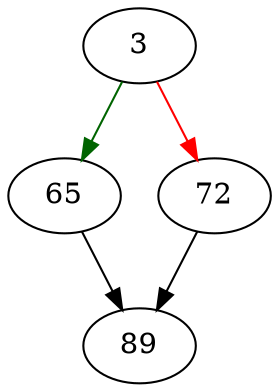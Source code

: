 strict digraph "serialGet" {
	// Node definitions.
	3 [entry=true];
	65;
	72;
	89;

	// Edge definitions.
	3 -> 65 [
		color=darkgreen
		cond=true
	];
	3 -> 72 [
		color=red
		cond=false
	];
	65 -> 89;
	72 -> 89;
}